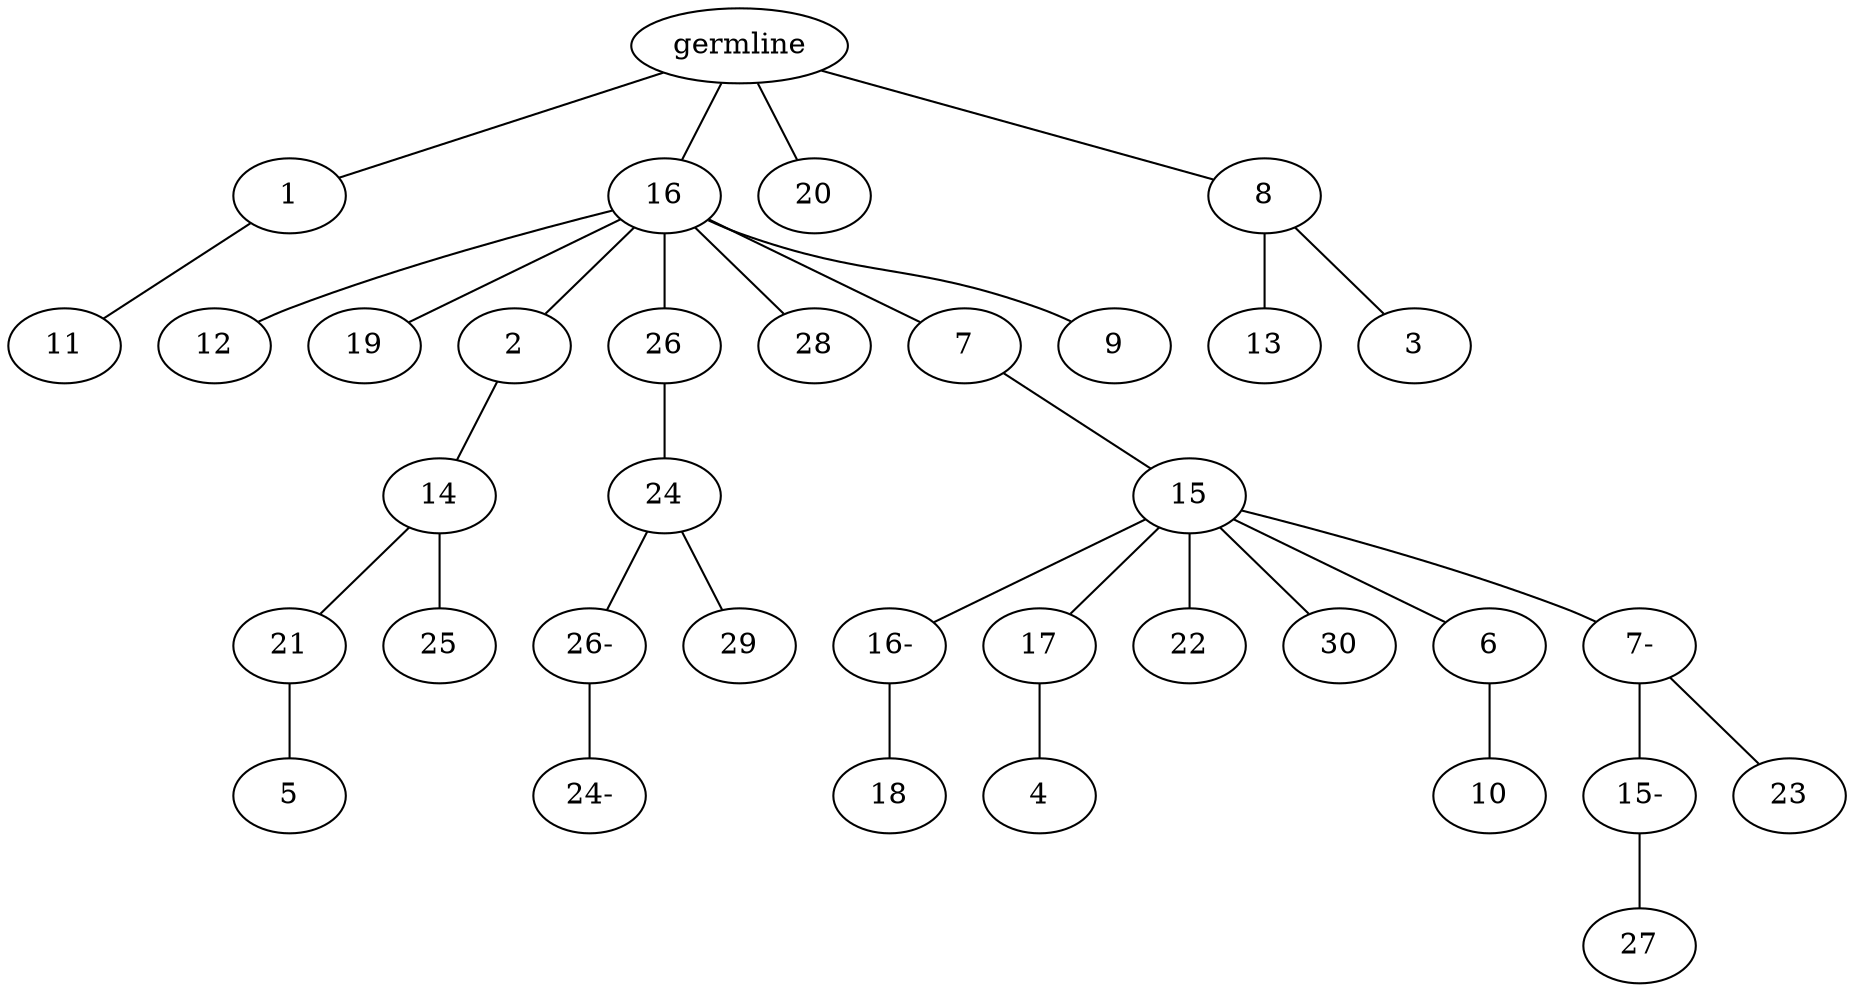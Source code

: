 graph tree {
    "139655451254256" [label="germline"];
    "139655439564512" [label="1"];
    "139655439564080" [label="11"];
    "139655439563792" [label="16"];
    "139655439564704" [label="12"];
    "139655439563744" [label="19"];
    "139655439564128" [label="2"];
    "139655450917136" [label="14"];
    "139655450917328" [label="21"];
    "139655435636944" [label="5"];
    "139655450916560" [label="25"];
    "139655450916656" [label="26"];
    "139655450915360" [label="24"];
    "139655450917952" [label="26-"];
    "139655450915840" [label="24-"];
    "139655450918240" [label="29"];
    "139655450915552" [label="28"];
    "139655450916272" [label="7"];
    "139655450916032" [label="15"];
    "139655450918096" [label="16-"];
    "139655450916320" [label="18"];
    "139655450916944" [label="17"];
    "139655450916416" [label="4"];
    "139655450916800" [label="22"];
    "139655450918624" [label="30"];
    "139655450918000" [label="6"];
    "139655450915936" [label="10"];
    "139655450918192" [label="7-"];
    "139655439584560" [label="15-"];
    "139655439585184" [label="27"];
    "139655439582112" [label="23"];
    "139655450916704" [label="9"];
    "139655439564272" [label="20"];
    "139655450917856" [label="8"];
    "139655439584176" [label="13"];
    "139655439581248" [label="3"];
    "139655451254256" -- "139655439564512";
    "139655451254256" -- "139655439563792";
    "139655451254256" -- "139655439564272";
    "139655451254256" -- "139655450917856";
    "139655439564512" -- "139655439564080";
    "139655439563792" -- "139655439564704";
    "139655439563792" -- "139655439563744";
    "139655439563792" -- "139655439564128";
    "139655439563792" -- "139655450916656";
    "139655439563792" -- "139655450915552";
    "139655439563792" -- "139655450916272";
    "139655439563792" -- "139655450916704";
    "139655439564128" -- "139655450917136";
    "139655450917136" -- "139655450917328";
    "139655450917136" -- "139655450916560";
    "139655450917328" -- "139655435636944";
    "139655450916656" -- "139655450915360";
    "139655450915360" -- "139655450917952";
    "139655450915360" -- "139655450918240";
    "139655450917952" -- "139655450915840";
    "139655450916272" -- "139655450916032";
    "139655450916032" -- "139655450918096";
    "139655450916032" -- "139655450916944";
    "139655450916032" -- "139655450916800";
    "139655450916032" -- "139655450918624";
    "139655450916032" -- "139655450918000";
    "139655450916032" -- "139655450918192";
    "139655450918096" -- "139655450916320";
    "139655450916944" -- "139655450916416";
    "139655450918000" -- "139655450915936";
    "139655450918192" -- "139655439584560";
    "139655450918192" -- "139655439582112";
    "139655439584560" -- "139655439585184";
    "139655450917856" -- "139655439584176";
    "139655450917856" -- "139655439581248";
}
